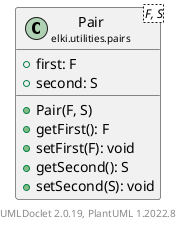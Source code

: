 @startuml
    remove .*\.(Instance|Par|Parameterizer|Factory)$
    set namespaceSeparator none
    hide empty fields
    hide empty methods

    class "<size:14>Pair\n<size:10>elki.utilities.pairs" as elki.utilities.pairs.Pair<F, S> [[Pair.html]] {
        +first: F
        +second: S
        +Pair(F, S)
        +getFirst(): F
        +setFirst(F): void
        +getSecond(): S
        +setSecond(S): void
    }

    center footer UMLDoclet 2.0.19, PlantUML 1.2022.8
@enduml
